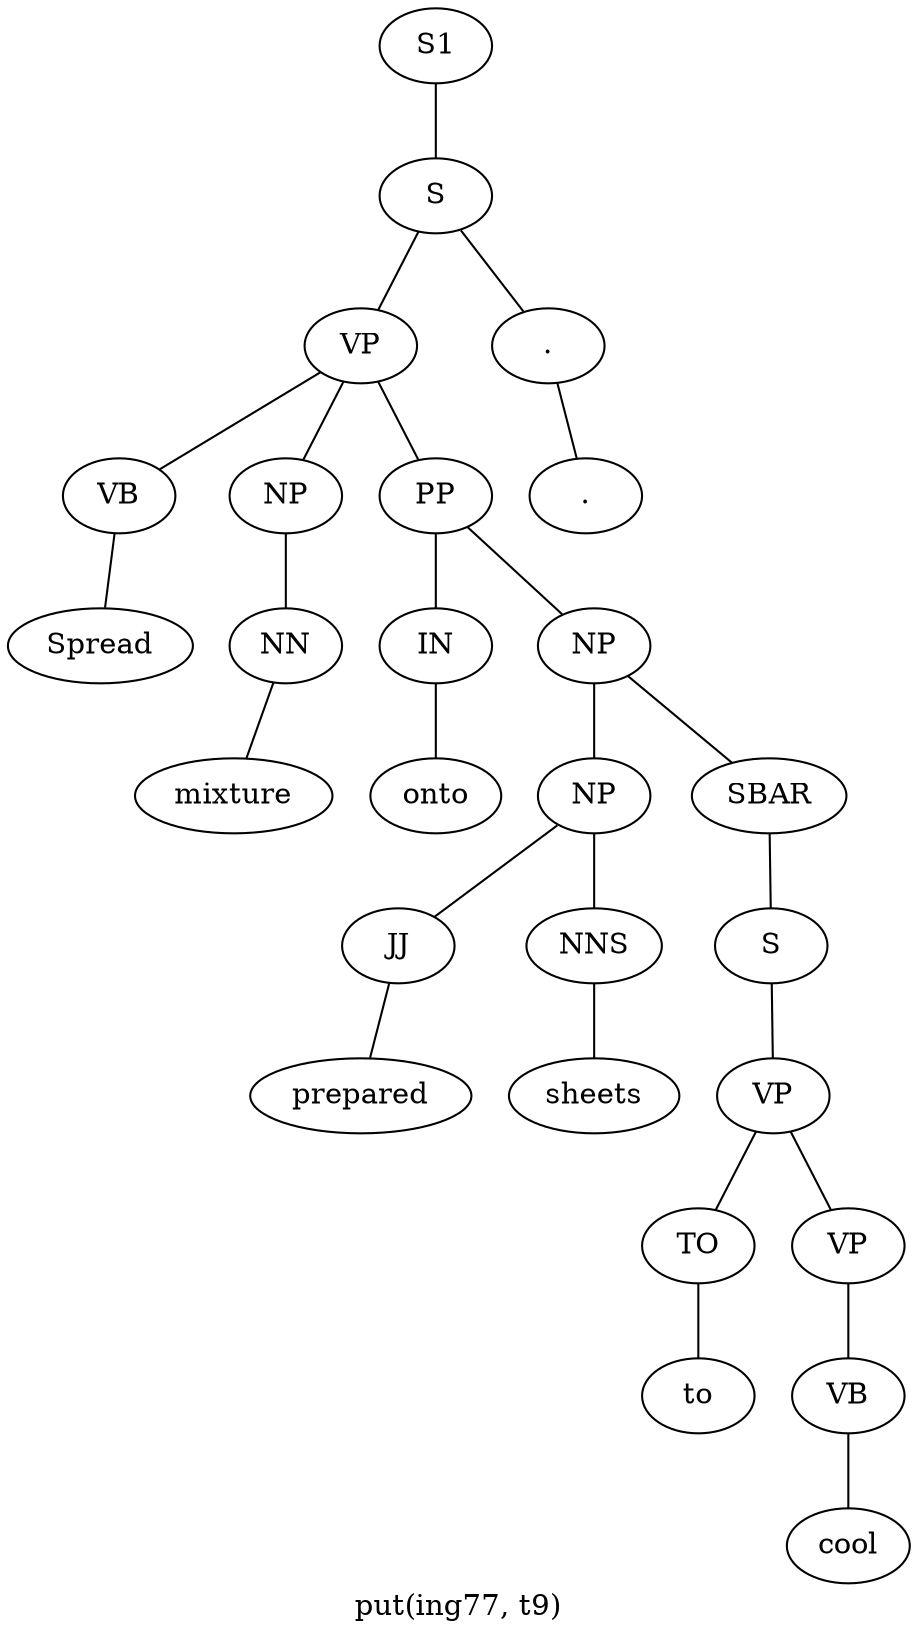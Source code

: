 graph SyntaxGraph {
	label = "put(ing77, t9)";
	Node0 [label="S1"];
	Node1 [label="S"];
	Node2 [label="VP"];
	Node3 [label="VB"];
	Node4 [label="Spread"];
	Node5 [label="NP"];
	Node6 [label="NN"];
	Node7 [label="mixture"];
	Node8 [label="PP"];
	Node9 [label="IN"];
	Node10 [label="onto"];
	Node11 [label="NP"];
	Node12 [label="NP"];
	Node13 [label="JJ"];
	Node14 [label="prepared"];
	Node15 [label="NNS"];
	Node16 [label="sheets"];
	Node17 [label="SBAR"];
	Node18 [label="S"];
	Node19 [label="VP"];
	Node20 [label="TO"];
	Node21 [label="to"];
	Node22 [label="VP"];
	Node23 [label="VB"];
	Node24 [label="cool"];
	Node25 [label="."];
	Node26 [label="."];

	Node0 -- Node1;
	Node1 -- Node2;
	Node1 -- Node25;
	Node2 -- Node3;
	Node2 -- Node5;
	Node2 -- Node8;
	Node3 -- Node4;
	Node5 -- Node6;
	Node6 -- Node7;
	Node8 -- Node9;
	Node8 -- Node11;
	Node9 -- Node10;
	Node11 -- Node12;
	Node11 -- Node17;
	Node12 -- Node13;
	Node12 -- Node15;
	Node13 -- Node14;
	Node15 -- Node16;
	Node17 -- Node18;
	Node18 -- Node19;
	Node19 -- Node20;
	Node19 -- Node22;
	Node20 -- Node21;
	Node22 -- Node23;
	Node23 -- Node24;
	Node25 -- Node26;
}
